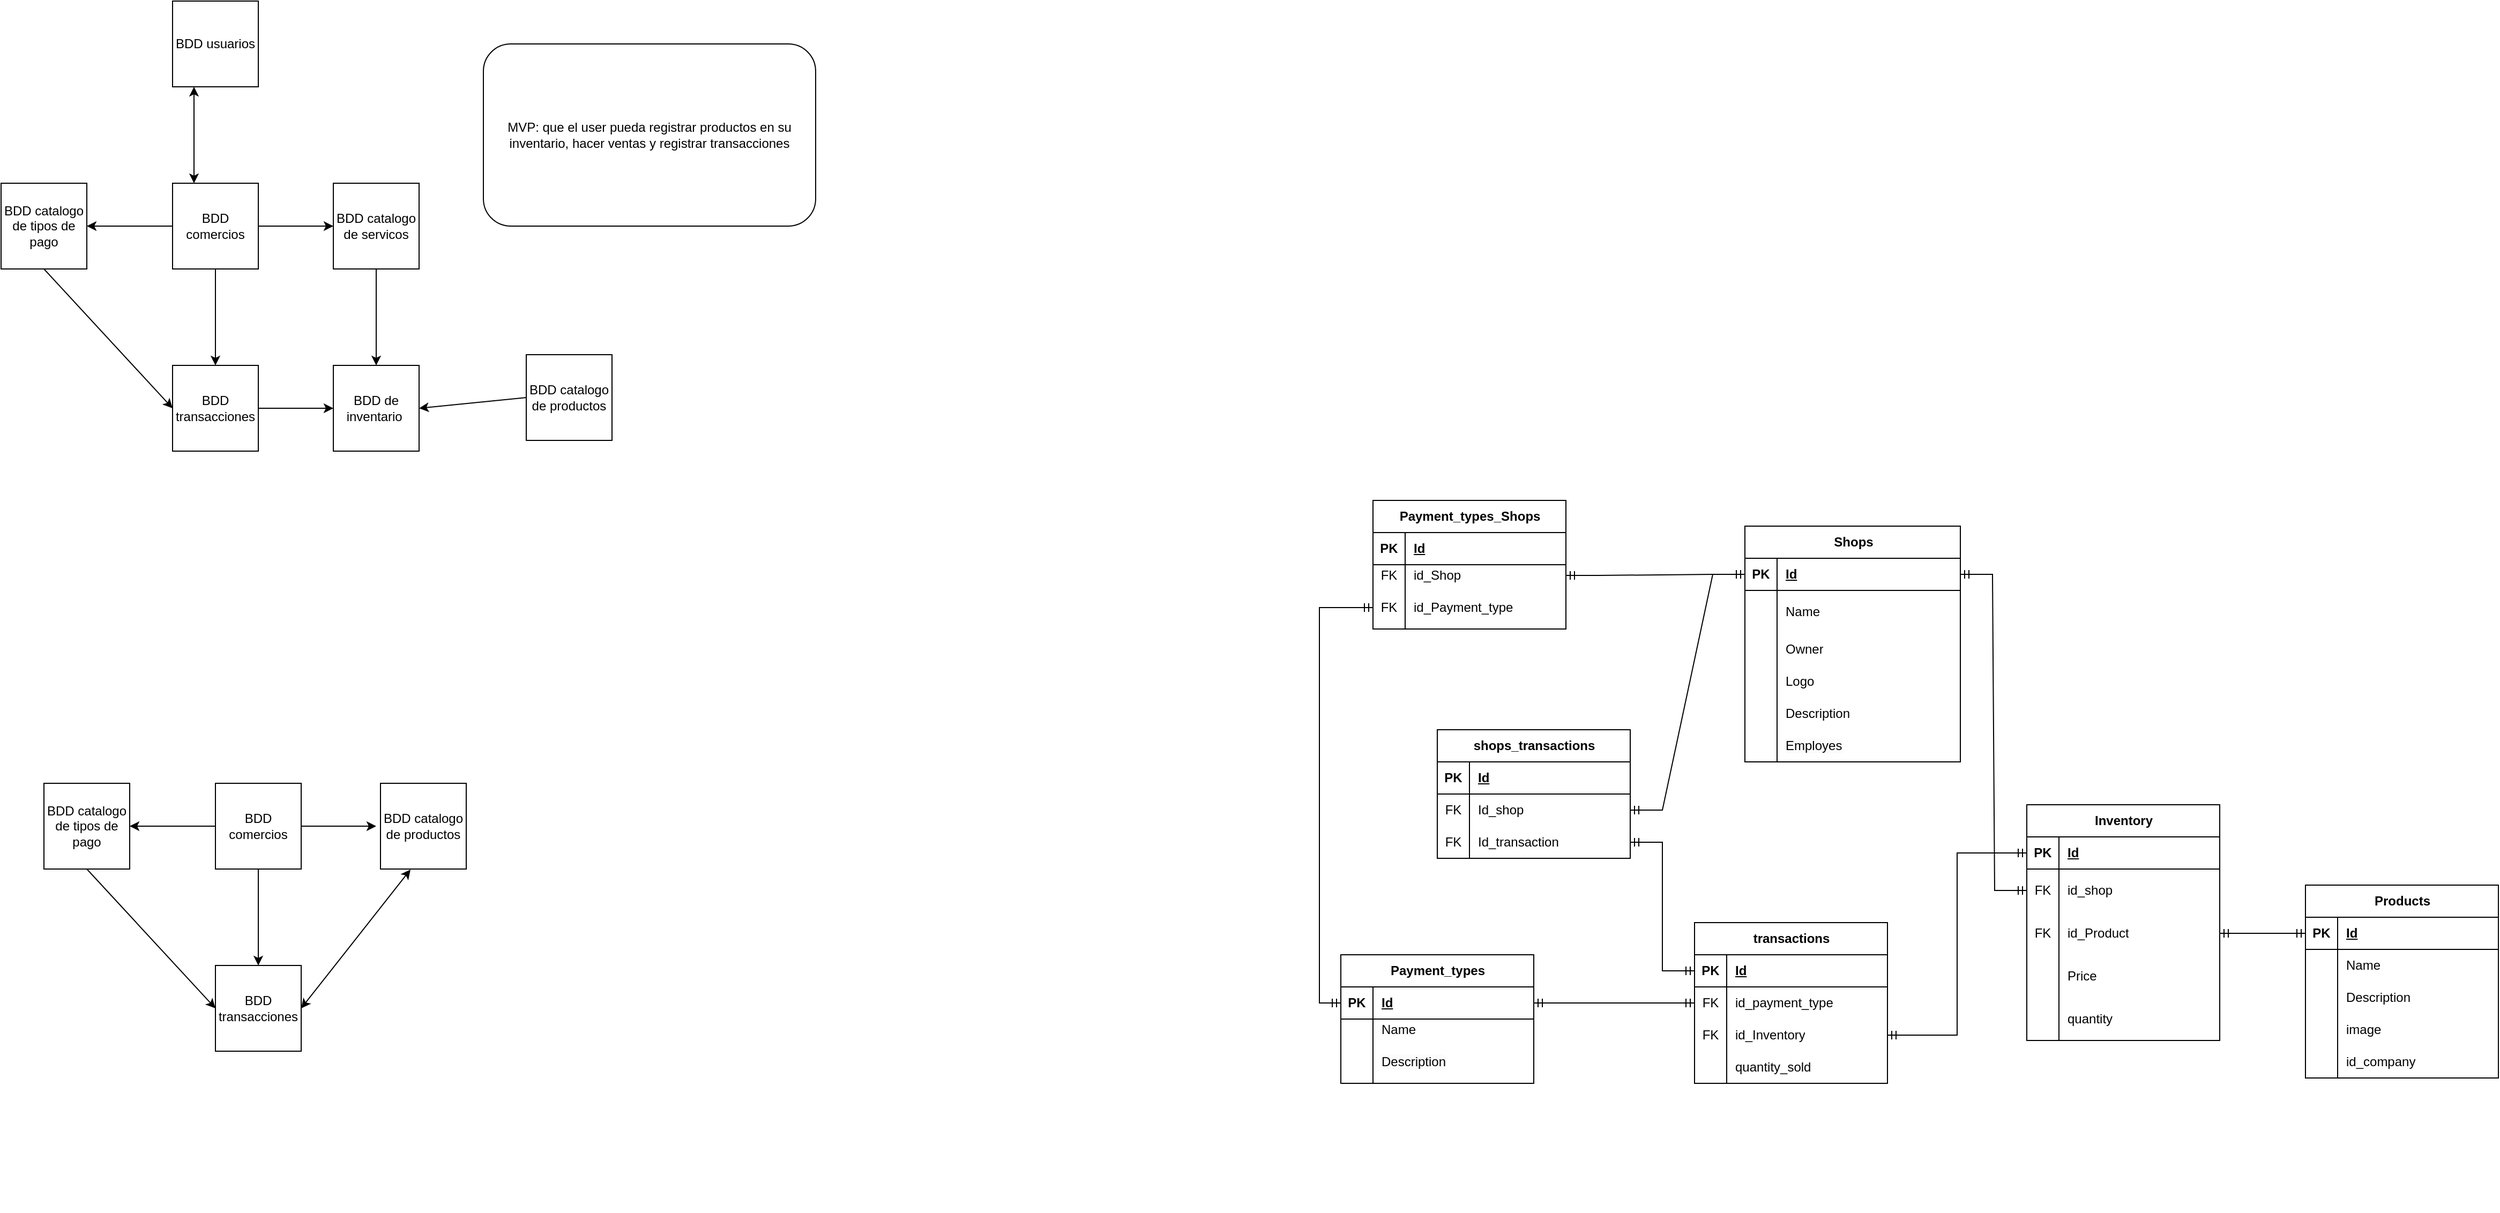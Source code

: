 <mxfile version="21.2.7" type="github">
  <diagram name="Página-1" id="_fNHtFV3CK96P10iVMdK">
    <mxGraphModel dx="2034" dy="1945" grid="1" gridSize="10" guides="1" tooltips="1" connect="1" arrows="1" fold="1" page="1" pageScale="1" pageWidth="827" pageHeight="1169" math="0" shadow="0">
      <root>
        <mxCell id="0" />
        <mxCell id="1" parent="0" />
        <mxCell id="taQI1fnk0kbfQph8SLSN-5" value="BDD usuarios" style="whiteSpace=wrap;html=1;aspect=fixed;" parent="1" vertex="1">
          <mxGeometry x="-490" y="-90" width="80" height="80" as="geometry" />
        </mxCell>
        <mxCell id="taQI1fnk0kbfQph8SLSN-6" value="BDD comercios" style="whiteSpace=wrap;html=1;aspect=fixed;" parent="1" vertex="1">
          <mxGeometry x="-490" y="80" width="80" height="80" as="geometry" />
        </mxCell>
        <mxCell id="C0ftnlB4VA3GDaE6zfBf-3" value="" style="endArrow=classic;html=1;rounded=0;entryX=1;entryY=0.5;entryDx=0;entryDy=0;exitX=0;exitY=0.5;exitDx=0;exitDy=0;" parent="1" source="taQI1fnk0kbfQph8SLSN-6" target="C0ftnlB4VA3GDaE6zfBf-13" edge="1">
          <mxGeometry width="50" height="50" relative="1" as="geometry">
            <mxPoint x="-530" y="80" as="sourcePoint" />
            <mxPoint x="-280" y="100" as="targetPoint" />
          </mxGeometry>
        </mxCell>
        <mxCell id="C0ftnlB4VA3GDaE6zfBf-5" value="" style="endArrow=classic;html=1;rounded=0;exitX=0;exitY=0.5;exitDx=0;exitDy=0;entryX=1;entryY=0.5;entryDx=0;entryDy=0;" parent="1" source="C0ftnlB4VA3GDaE6zfBf-7" edge="1">
          <mxGeometry width="50" height="50" relative="1" as="geometry">
            <mxPoint x="-330" y="320" as="sourcePoint" />
            <mxPoint x="-260.0" y="290" as="targetPoint" />
          </mxGeometry>
        </mxCell>
        <mxCell id="WkCDZKJzOO0LiTBJhFqM-251" value="" style="edgeStyle=orthogonalEdgeStyle;rounded=0;orthogonalLoop=1;jettySize=auto;html=1;" parent="1" source="C0ftnlB4VA3GDaE6zfBf-6" target="C0ftnlB4VA3GDaE6zfBf-14" edge="1">
          <mxGeometry relative="1" as="geometry" />
        </mxCell>
        <mxCell id="C0ftnlB4VA3GDaE6zfBf-6" value="BDD transacciones" style="whiteSpace=wrap;html=1;aspect=fixed;" parent="1" vertex="1">
          <mxGeometry x="-490" y="250" width="80" height="80" as="geometry" />
        </mxCell>
        <mxCell id="C0ftnlB4VA3GDaE6zfBf-7" value="BDD catalogo de productos" style="whiteSpace=wrap;html=1;aspect=fixed;" parent="1" vertex="1">
          <mxGeometry x="-160" y="240" width="80" height="80" as="geometry" />
        </mxCell>
        <mxCell id="C0ftnlB4VA3GDaE6zfBf-8" value="" style="endArrow=classic;html=1;rounded=0;exitX=1;exitY=0.5;exitDx=0;exitDy=0;entryX=0;entryY=0.5;entryDx=0;entryDy=0;" parent="1" source="taQI1fnk0kbfQph8SLSN-6" edge="1">
          <mxGeometry width="50" height="50" relative="1" as="geometry">
            <mxPoint x="-330" y="150" as="sourcePoint" />
            <mxPoint x="-340.0" y="120" as="targetPoint" />
          </mxGeometry>
        </mxCell>
        <mxCell id="C0ftnlB4VA3GDaE6zfBf-9" value="" style="endArrow=classic;html=1;rounded=0;exitX=0.5;exitY=1;exitDx=0;exitDy=0;entryX=0.5;entryY=0;entryDx=0;entryDy=0;" parent="1" source="taQI1fnk0kbfQph8SLSN-6" target="C0ftnlB4VA3GDaE6zfBf-6" edge="1">
          <mxGeometry width="50" height="50" relative="1" as="geometry">
            <mxPoint x="-286" y="174" as="sourcePoint" />
            <mxPoint x="-380" y="230" as="targetPoint" />
          </mxGeometry>
        </mxCell>
        <mxCell id="C0ftnlB4VA3GDaE6zfBf-10" value="BDD catalogo de servicos" style="whiteSpace=wrap;html=1;aspect=fixed;" parent="1" vertex="1">
          <mxGeometry x="-340" y="80" width="80" height="80" as="geometry" />
        </mxCell>
        <mxCell id="C0ftnlB4VA3GDaE6zfBf-11" value="" style="endArrow=classic;startArrow=classic;html=1;rounded=0;exitX=0.25;exitY=0;exitDx=0;exitDy=0;entryX=0.25;entryY=1;entryDx=0;entryDy=0;" parent="1" source="taQI1fnk0kbfQph8SLSN-6" target="taQI1fnk0kbfQph8SLSN-5" edge="1">
          <mxGeometry width="50" height="50" relative="1" as="geometry">
            <mxPoint x="-330" y="150" as="sourcePoint" />
            <mxPoint x="-280" y="100" as="targetPoint" />
          </mxGeometry>
        </mxCell>
        <mxCell id="C0ftnlB4VA3GDaE6zfBf-13" value="BDD catalogo de tipos de pago" style="whiteSpace=wrap;html=1;aspect=fixed;" parent="1" vertex="1">
          <mxGeometry x="-650" y="80" width="80" height="80" as="geometry" />
        </mxCell>
        <mxCell id="C0ftnlB4VA3GDaE6zfBf-14" value="BDD de inventario&amp;nbsp;" style="whiteSpace=wrap;html=1;aspect=fixed;" parent="1" vertex="1">
          <mxGeometry x="-340" y="250" width="80" height="80" as="geometry" />
        </mxCell>
        <mxCell id="C0ftnlB4VA3GDaE6zfBf-15" value="" style="endArrow=classic;html=1;rounded=0;exitX=0.5;exitY=1;exitDx=0;exitDy=0;entryX=0.5;entryY=0;entryDx=0;entryDy=0;" parent="1" source="C0ftnlB4VA3GDaE6zfBf-10" edge="1">
          <mxGeometry width="50" height="50" relative="1" as="geometry">
            <mxPoint x="-100" y="220" as="sourcePoint" />
            <mxPoint x="-300.0" y="250" as="targetPoint" />
          </mxGeometry>
        </mxCell>
        <mxCell id="C0ftnlB4VA3GDaE6zfBf-16" value="" style="endArrow=classic;html=1;rounded=0;entryX=0;entryY=0.5;entryDx=0;entryDy=0;exitX=0.5;exitY=1;exitDx=0;exitDy=0;" parent="1" source="C0ftnlB4VA3GDaE6zfBf-13" target="C0ftnlB4VA3GDaE6zfBf-6" edge="1">
          <mxGeometry width="50" height="50" relative="1" as="geometry">
            <mxPoint x="-480" y="240" as="sourcePoint" />
            <mxPoint x="-560" y="240" as="targetPoint" />
          </mxGeometry>
        </mxCell>
        <mxCell id="C0ftnlB4VA3GDaE6zfBf-20" value="MVP: que el user pueda registrar productos en su inventario, hacer ventas y registrar transacciones" style="rounded=1;whiteSpace=wrap;html=1;" parent="1" vertex="1">
          <mxGeometry x="-200" y="-50" width="310" height="170" as="geometry" />
        </mxCell>
        <mxCell id="C0ftnlB4VA3GDaE6zfBf-22" value="BDD comercios" style="whiteSpace=wrap;html=1;aspect=fixed;" parent="1" vertex="1">
          <mxGeometry x="-450" y="640" width="80" height="80" as="geometry" />
        </mxCell>
        <mxCell id="C0ftnlB4VA3GDaE6zfBf-23" value="" style="endArrow=classic;html=1;rounded=0;entryX=1;entryY=0.5;entryDx=0;entryDy=0;exitX=0;exitY=0.5;exitDx=0;exitDy=0;" parent="1" source="C0ftnlB4VA3GDaE6zfBf-22" target="C0ftnlB4VA3GDaE6zfBf-31" edge="1">
          <mxGeometry width="50" height="50" relative="1" as="geometry">
            <mxPoint x="-490" y="640" as="sourcePoint" />
            <mxPoint x="-240" y="660" as="targetPoint" />
          </mxGeometry>
        </mxCell>
        <mxCell id="C0ftnlB4VA3GDaE6zfBf-25" value="BDD transacciones" style="whiteSpace=wrap;html=1;aspect=fixed;" parent="1" vertex="1">
          <mxGeometry x="-450" y="810" width="80" height="80" as="geometry" />
        </mxCell>
        <mxCell id="C0ftnlB4VA3GDaE6zfBf-26" value="BDD catalogo de productos" style="whiteSpace=wrap;html=1;aspect=fixed;" parent="1" vertex="1">
          <mxGeometry x="-296" y="640" width="80" height="80" as="geometry" />
        </mxCell>
        <mxCell id="C0ftnlB4VA3GDaE6zfBf-27" value="" style="endArrow=classic;html=1;rounded=0;exitX=1;exitY=0.5;exitDx=0;exitDy=0;entryX=0;entryY=0.5;entryDx=0;entryDy=0;" parent="1" source="C0ftnlB4VA3GDaE6zfBf-22" edge="1">
          <mxGeometry width="50" height="50" relative="1" as="geometry">
            <mxPoint x="-290" y="710" as="sourcePoint" />
            <mxPoint x="-300" y="680" as="targetPoint" />
          </mxGeometry>
        </mxCell>
        <mxCell id="C0ftnlB4VA3GDaE6zfBf-28" value="" style="endArrow=classic;html=1;rounded=0;exitX=0.5;exitY=1;exitDx=0;exitDy=0;entryX=0.5;entryY=0;entryDx=0;entryDy=0;" parent="1" source="C0ftnlB4VA3GDaE6zfBf-22" target="C0ftnlB4VA3GDaE6zfBf-25" edge="1">
          <mxGeometry width="50" height="50" relative="1" as="geometry">
            <mxPoint x="-246" y="734" as="sourcePoint" />
            <mxPoint x="-340" y="790" as="targetPoint" />
          </mxGeometry>
        </mxCell>
        <mxCell id="C0ftnlB4VA3GDaE6zfBf-31" value="BDD catalogo de tipos de pago" style="whiteSpace=wrap;html=1;aspect=fixed;" parent="1" vertex="1">
          <mxGeometry x="-610" y="640" width="80" height="80" as="geometry" />
        </mxCell>
        <mxCell id="C0ftnlB4VA3GDaE6zfBf-34" value="" style="endArrow=classic;html=1;rounded=0;entryX=0;entryY=0.5;entryDx=0;entryDy=0;exitX=0.5;exitY=1;exitDx=0;exitDy=0;" parent="1" source="C0ftnlB4VA3GDaE6zfBf-31" target="C0ftnlB4VA3GDaE6zfBf-25" edge="1">
          <mxGeometry width="50" height="50" relative="1" as="geometry">
            <mxPoint x="-440" y="800" as="sourcePoint" />
            <mxPoint x="-520" y="800" as="targetPoint" />
          </mxGeometry>
        </mxCell>
        <mxCell id="C0ftnlB4VA3GDaE6zfBf-35" value="" style="endArrow=classic;startArrow=classic;html=1;rounded=0;exitX=1;exitY=0.5;exitDx=0;exitDy=0;entryX=0.4;entryY=1.006;entryDx=0;entryDy=0;entryPerimeter=0;" parent="1" source="C0ftnlB4VA3GDaE6zfBf-25" edge="1">
          <mxGeometry width="50" height="50" relative="1" as="geometry">
            <mxPoint x="-290" y="700" as="sourcePoint" />
            <mxPoint x="-268" y="720.48" as="targetPoint" />
            <Array as="points" />
          </mxGeometry>
        </mxCell>
        <mxCell id="WkCDZKJzOO0LiTBJhFqM-6" value="&lt;meta charset=&quot;utf-8&quot;&gt;&lt;pre style=&quot;margin: 0px; padding: 0px; border: 0px; font-style: normal; font-variant-ligatures: normal; font-variant-caps: normal; font-variant-numeric: inherit; font-variant-east-asian: inherit; font-variant-alternates: inherit; font-weight: 400; font-stretch: inherit; font-size: 1px; line-height: inherit; font-family: inherit; font-optical-sizing: inherit; font-kerning: inherit; font-feature-settings: inherit; font-variation-settings: inherit; vertical-align: initial; overflow-wrap: break-word; outline: none; user-select: text; opacity: 0; position: fixed; top: 0px; left: 200px; width: 50px; height: 50px; overflow: scroll; pointer-events: none; -webkit-font-smoothing: none; color: rgb(0, 0, 0); letter-spacing: normal; orphans: 2; text-align: start; text-indent: 0px; text-transform: none; widows: 2; word-spacing: 0px; -webkit-text-stroke-width: 0px; background-color: rgb(238, 238, 238); text-decoration-thickness: initial; text-decoration-style: initial; text-decoration-color: initial;&quot; lang=&quot;klingon&quot; tabindex=&quot;-1&quot; spellcheck=&quot;false&quot; data-gramm=&quot;false&quot; class=&quot;clipboard-data-container selectable hidden-input&quot;&gt;{&#xa;  &quot;type&quot;: &quot;selection&quot;,&#xa;  &quot;guid&quot;: &quot;85211b78&quot;,&#xa;  &quot;source&quot;: &quot;a4aa60ece&quot;,&#xa;  &quot;data&quot;: {&#xa;    &quot;nodes&quot;: [&#xa;      {&#xa;        &quot;id&quot;: &quot;d9859b45&quot;,&#xa;        &quot;x&quot;: 62,&#xa;        &quot;y&quot;: 156,&#xa;        &quot;width&quot;: 217,&#xa;        &quot;height&quot;: 95,&#xa;        &quot;rotation&quot;: 0,&#xa;        &quot;transform&quot;: &quot;matrix(1 0 0 1 62 156)&quot;,&#xa;        &quot;inspectables&quot;: {&#xa;          &quot;width_policy&quot;: &quot;fixed&quot;,&#xa;          &quot;height_policy&quot;: &quot;auto&quot;,&#xa;          &quot;color&quot;: &quot;rgb(0,0,0)&quot;,&#xa;          &quot;font_size&quot;: 12,&#xa;          &quot;text_align&quot;: &quot;left&quot;,&#xa;          &quot;line_height&quot;: 1.3,&#xa;          &quot;background_color&quot;: &quot;rgb(255, 255, 255)&quot;,&#xa;          &quot;stroke_color&quot;: &quot;rgb(189, 189, 189)&quot;,&#xa;          &quot;stroke_width&quot;: 1,&#xa;          &quot;stroke_style&quot;: &quot;solid&quot;,&#xa;          &quot;opacity&quot;: 100,&#xa;          &quot;bold&quot;: false,&#xa;          &quot;italic&quot;: false,&#xa;          &quot;underline&quot;: false,&#xa;          &quot;strikethrough&quot;: false,&#xa;          &quot;small_caps&quot;: false,&#xa;          &quot;uppercase&quot;: false,&#xa;          &quot;letter_spacing&quot;: 0,&#xa;          &quot;font&quot;: &quot;Roboto&quot;,&#xa;          &quot;font_weight&quot;: 400,&#xa;          &quot;aspect_lock&quot;: false,&#xa;          &quot;fe_dropshadow_enabled&quot;: false,&#xa;          &quot;fe_dropshadow_opacity&quot;: 75,&#xa;          &quot;fe_dropshadow_angle&quot;: 90,&#xa;          &quot;fe_dropshadow_distance&quot;: 5,&#xa;          &quot;fe_dropshadow_size&quot;: 5,&#xa;          &quot;fe_dropshadow_color&quot;: &quot;rgb(0, 0, 0)&quot;,&#xa;          &quot;vertical_align&quot;: &quot;top&quot;,&#xa;          &quot;padding_left&quot;: 0,&#xa;          &quot;padding_right&quot;: 0,&#xa;          &quot;padding_top&quot;: 0,&#xa;          &quot;padding_bottom&quot;: 0,&#xa;          &quot;fe_blur_enabled&quot;: false,&#xa;          &quot;fe_blur_size&quot;: 5&#xa;        },&#xa;        &quot;text&quot;: &quot;&amp;lt;table&amp;gt;&amp;lt;tbody&amp;gt;&amp;lt;tr&amp;gt;&amp;lt;th colspan=\&quot;2\&quot; data-rte-fence=\&quot;\&quot;&amp;gt;Payment_types&amp;lt;br&amp;gt;&amp;lt;/th&amp;gt;&amp;lt;/tr&amp;gt;&amp;lt;tr&amp;gt;&amp;lt;td data-rte-fence=\&quot;\&quot;&amp;gt;&amp;lt;b&amp;gt;PK&amp;lt;br&amp;gt;&amp;lt;br&amp;gt;&amp;lt;b&amp;gt;&amp;lt;b&amp;gt;&amp;lt;b&amp;gt;&amp;lt;br&amp;gt;&amp;lt;/b&amp;gt;&amp;lt;/b&amp;gt;&amp;lt;/b&amp;gt;&amp;lt;/b&amp;gt;&amp;lt;/td&amp;gt;&amp;lt;td data-rte-fence=\&quot;\&quot;&amp;gt;&amp;lt;b&amp;gt;Id&amp;lt;/b&amp;gt;&amp;lt;br&amp;gt;Name&amp;lt;br&amp;gt;Description&amp;lt;br&amp;gt;&amp;lt;/td&amp;gt;&amp;lt;/tr&amp;gt;&amp;lt;/tbody&amp;gt;&amp;lt;/table&amp;gt;&quot;,&#xa;        &quot;name&quot;: &quot;erd-entity-key&quot;,&#xa;        &quot;link&quot;: null,&#xa;        &quot;deps&quot;: {}&#xa;      }&#xa;    ],&#xa;    &quot;hierarchy&quot;: {&#xa;      &quot;d9859b45&quot;: {&#xa;        &quot;id&quot;: &quot;d9859b45&quot;,&#xa;        &quot;type&quot;: &quot;item&quot;,&#xa;        &quot;locked&quot;: false,&#xa;        &quot;link&quot;: null,&#xa;        &quot;aspect_lock&quot;: false,&#xa;        &quot;visible&quot;: true,&#xa;        &quot;instance_name&quot;: &quot;Entity with key 2&quot;&#xa;      }&#xa;    },&#xa;    &quot;idMapping&quot;: {&#xa;      &quot;d09e2678&quot;: &quot;d9859b45&quot;&#xa;    },&#xa;    &quot;size&quot;: {&#xa;      &quot;width&quot;: 217,&#xa;      &quot;height&quot;: 95&#xa;    },&#xa;    &quot;symbolInstances&quot;: {}&#xa;  }&#xa;}&lt;/pre&gt;" style="text;whiteSpace=wrap;html=1;" parent="1" vertex="1">
          <mxGeometry x="650" y="1020" width="30" height="20" as="geometry" />
        </mxCell>
        <mxCell id="WkCDZKJzOO0LiTBJhFqM-7" value="Shops" style="shape=table;startSize=30;container=1;collapsible=1;childLayout=tableLayout;fixedRows=1;rowLines=0;fontStyle=1;align=center;resizeLast=1;html=1;" parent="1" vertex="1">
          <mxGeometry x="977" y="400" width="201.0" height="220" as="geometry" />
        </mxCell>
        <mxCell id="WkCDZKJzOO0LiTBJhFqM-8" value="" style="shape=tableRow;horizontal=0;startSize=0;swimlaneHead=0;swimlaneBody=0;fillColor=none;collapsible=0;dropTarget=0;points=[[0,0.5],[1,0.5]];portConstraint=eastwest;top=0;left=0;right=0;bottom=1;" parent="WkCDZKJzOO0LiTBJhFqM-7" vertex="1">
          <mxGeometry y="30" width="201.0" height="30" as="geometry" />
        </mxCell>
        <mxCell id="WkCDZKJzOO0LiTBJhFqM-9" value="PK" style="shape=partialRectangle;connectable=0;fillColor=none;top=0;left=0;bottom=0;right=0;fontStyle=1;overflow=hidden;whiteSpace=wrap;html=1;" parent="WkCDZKJzOO0LiTBJhFqM-8" vertex="1">
          <mxGeometry width="30" height="30" as="geometry">
            <mxRectangle width="30" height="30" as="alternateBounds" />
          </mxGeometry>
        </mxCell>
        <mxCell id="WkCDZKJzOO0LiTBJhFqM-10" value="Id" style="shape=partialRectangle;connectable=0;fillColor=none;top=0;left=0;bottom=0;right=0;align=left;spacingLeft=6;fontStyle=5;overflow=hidden;whiteSpace=wrap;html=1;" parent="WkCDZKJzOO0LiTBJhFqM-8" vertex="1">
          <mxGeometry x="30" width="171.0" height="30" as="geometry">
            <mxRectangle width="171.0" height="30" as="alternateBounds" />
          </mxGeometry>
        </mxCell>
        <mxCell id="WkCDZKJzOO0LiTBJhFqM-11" value="" style="shape=tableRow;horizontal=0;startSize=0;swimlaneHead=0;swimlaneBody=0;fillColor=none;collapsible=0;dropTarget=0;points=[[0,0.5],[1,0.5]];portConstraint=eastwest;top=0;left=0;right=0;bottom=0;" parent="WkCDZKJzOO0LiTBJhFqM-7" vertex="1">
          <mxGeometry y="60" width="201.0" height="40" as="geometry" />
        </mxCell>
        <mxCell id="WkCDZKJzOO0LiTBJhFqM-12" value="" style="shape=partialRectangle;connectable=0;fillColor=none;top=0;left=0;bottom=0;right=0;editable=1;overflow=hidden;whiteSpace=wrap;html=1;" parent="WkCDZKJzOO0LiTBJhFqM-11" vertex="1">
          <mxGeometry width="30" height="40" as="geometry">
            <mxRectangle width="30" height="40" as="alternateBounds" />
          </mxGeometry>
        </mxCell>
        <mxCell id="WkCDZKJzOO0LiTBJhFqM-13" value="Name" style="shape=partialRectangle;connectable=0;fillColor=none;top=0;left=0;bottom=0;right=0;align=left;spacingLeft=6;overflow=hidden;whiteSpace=wrap;html=1;" parent="WkCDZKJzOO0LiTBJhFqM-11" vertex="1">
          <mxGeometry x="30" width="171.0" height="40" as="geometry">
            <mxRectangle width="171.0" height="40" as="alternateBounds" />
          </mxGeometry>
        </mxCell>
        <mxCell id="WkCDZKJzOO0LiTBJhFqM-14" value="" style="shape=tableRow;horizontal=0;startSize=0;swimlaneHead=0;swimlaneBody=0;fillColor=none;collapsible=0;dropTarget=0;points=[[0,0.5],[1,0.5]];portConstraint=eastwest;top=0;left=0;right=0;bottom=0;" parent="WkCDZKJzOO0LiTBJhFqM-7" vertex="1">
          <mxGeometry y="100" width="201.0" height="30" as="geometry" />
        </mxCell>
        <mxCell id="WkCDZKJzOO0LiTBJhFqM-15" value="" style="shape=partialRectangle;connectable=0;fillColor=none;top=0;left=0;bottom=0;right=0;editable=1;overflow=hidden;whiteSpace=wrap;html=1;" parent="WkCDZKJzOO0LiTBJhFqM-14" vertex="1">
          <mxGeometry width="30" height="30" as="geometry">
            <mxRectangle width="30" height="30" as="alternateBounds" />
          </mxGeometry>
        </mxCell>
        <mxCell id="WkCDZKJzOO0LiTBJhFqM-16" value="Owner" style="shape=partialRectangle;connectable=0;fillColor=none;top=0;left=0;bottom=0;right=0;align=left;spacingLeft=6;overflow=hidden;whiteSpace=wrap;html=1;" parent="WkCDZKJzOO0LiTBJhFqM-14" vertex="1">
          <mxGeometry x="30" width="171.0" height="30" as="geometry">
            <mxRectangle width="171.0" height="30" as="alternateBounds" />
          </mxGeometry>
        </mxCell>
        <mxCell id="WkCDZKJzOO0LiTBJhFqM-227" style="shape=tableRow;horizontal=0;startSize=0;swimlaneHead=0;swimlaneBody=0;fillColor=none;collapsible=0;dropTarget=0;points=[[0,0.5],[1,0.5]];portConstraint=eastwest;top=0;left=0;right=0;bottom=0;" parent="WkCDZKJzOO0LiTBJhFqM-7" vertex="1">
          <mxGeometry y="130" width="201.0" height="30" as="geometry" />
        </mxCell>
        <mxCell id="WkCDZKJzOO0LiTBJhFqM-228" style="shape=partialRectangle;connectable=0;fillColor=none;top=0;left=0;bottom=0;right=0;editable=1;overflow=hidden;whiteSpace=wrap;html=1;" parent="WkCDZKJzOO0LiTBJhFqM-227" vertex="1">
          <mxGeometry width="30" height="30" as="geometry">
            <mxRectangle width="30" height="30" as="alternateBounds" />
          </mxGeometry>
        </mxCell>
        <mxCell id="WkCDZKJzOO0LiTBJhFqM-229" value="Logo" style="shape=partialRectangle;connectable=0;fillColor=none;top=0;left=0;bottom=0;right=0;align=left;spacingLeft=6;overflow=hidden;whiteSpace=wrap;html=1;" parent="WkCDZKJzOO0LiTBJhFqM-227" vertex="1">
          <mxGeometry x="30" width="171.0" height="30" as="geometry">
            <mxRectangle width="171.0" height="30" as="alternateBounds" />
          </mxGeometry>
        </mxCell>
        <mxCell id="WkCDZKJzOO0LiTBJhFqM-230" style="shape=tableRow;horizontal=0;startSize=0;swimlaneHead=0;swimlaneBody=0;fillColor=none;collapsible=0;dropTarget=0;points=[[0,0.5],[1,0.5]];portConstraint=eastwest;top=0;left=0;right=0;bottom=0;" parent="WkCDZKJzOO0LiTBJhFqM-7" vertex="1">
          <mxGeometry y="160" width="201.0" height="30" as="geometry" />
        </mxCell>
        <mxCell id="WkCDZKJzOO0LiTBJhFqM-231" style="shape=partialRectangle;connectable=0;fillColor=none;top=0;left=0;bottom=0;right=0;editable=1;overflow=hidden;whiteSpace=wrap;html=1;" parent="WkCDZKJzOO0LiTBJhFqM-230" vertex="1">
          <mxGeometry width="30" height="30" as="geometry">
            <mxRectangle width="30" height="30" as="alternateBounds" />
          </mxGeometry>
        </mxCell>
        <mxCell id="WkCDZKJzOO0LiTBJhFqM-232" value="Description" style="shape=partialRectangle;connectable=0;fillColor=none;top=0;left=0;bottom=0;right=0;align=left;spacingLeft=6;overflow=hidden;whiteSpace=wrap;html=1;" parent="WkCDZKJzOO0LiTBJhFqM-230" vertex="1">
          <mxGeometry x="30" width="171.0" height="30" as="geometry">
            <mxRectangle width="171.0" height="30" as="alternateBounds" />
          </mxGeometry>
        </mxCell>
        <mxCell id="WkCDZKJzOO0LiTBJhFqM-233" style="shape=tableRow;horizontal=0;startSize=0;swimlaneHead=0;swimlaneBody=0;fillColor=none;collapsible=0;dropTarget=0;points=[[0,0.5],[1,0.5]];portConstraint=eastwest;top=0;left=0;right=0;bottom=0;" parent="WkCDZKJzOO0LiTBJhFqM-7" vertex="1">
          <mxGeometry y="190" width="201.0" height="30" as="geometry" />
        </mxCell>
        <mxCell id="WkCDZKJzOO0LiTBJhFqM-234" style="shape=partialRectangle;connectable=0;fillColor=none;top=0;left=0;bottom=0;right=0;editable=1;overflow=hidden;whiteSpace=wrap;html=1;" parent="WkCDZKJzOO0LiTBJhFqM-233" vertex="1">
          <mxGeometry width="30" height="30" as="geometry">
            <mxRectangle width="30" height="30" as="alternateBounds" />
          </mxGeometry>
        </mxCell>
        <mxCell id="WkCDZKJzOO0LiTBJhFqM-235" value="&lt;meta charset=&quot;utf-8&quot;&gt;&lt;span style=&quot;color: rgb(0, 0, 0); font-family: Helvetica; font-size: 12px; font-style: normal; font-variant-ligatures: normal; font-variant-caps: normal; font-weight: 400; letter-spacing: normal; orphans: 2; text-align: left; text-indent: 0px; text-transform: none; widows: 2; word-spacing: 0px; -webkit-text-stroke-width: 0px; background-color: rgb(251, 251, 251); text-decoration-thickness: initial; text-decoration-style: initial; text-decoration-color: initial; float: none; display: inline !important;&quot;&gt;Employes&lt;/span&gt;" style="shape=partialRectangle;connectable=0;fillColor=none;top=0;left=0;bottom=0;right=0;align=left;spacingLeft=6;overflow=hidden;whiteSpace=wrap;html=1;" parent="WkCDZKJzOO0LiTBJhFqM-233" vertex="1">
          <mxGeometry x="30" width="171.0" height="30" as="geometry">
            <mxRectangle width="171.0" height="30" as="alternateBounds" />
          </mxGeometry>
        </mxCell>
        <mxCell id="WkCDZKJzOO0LiTBJhFqM-32" value="Products" style="shape=table;startSize=30;container=1;collapsible=1;childLayout=tableLayout;fixedRows=1;rowLines=0;fontStyle=1;align=center;resizeLast=1;html=1;" parent="1" vertex="1">
          <mxGeometry x="1500" y="735" width="180" height="180" as="geometry" />
        </mxCell>
        <mxCell id="WkCDZKJzOO0LiTBJhFqM-33" value="" style="shape=tableRow;horizontal=0;startSize=0;swimlaneHead=0;swimlaneBody=0;fillColor=none;collapsible=0;dropTarget=0;points=[[0,0.5],[1,0.5]];portConstraint=eastwest;top=0;left=0;right=0;bottom=1;" parent="WkCDZKJzOO0LiTBJhFqM-32" vertex="1">
          <mxGeometry y="30" width="180" height="30" as="geometry" />
        </mxCell>
        <mxCell id="WkCDZKJzOO0LiTBJhFqM-34" value="PK" style="shape=partialRectangle;connectable=0;fillColor=none;top=0;left=0;bottom=0;right=0;fontStyle=1;overflow=hidden;whiteSpace=wrap;html=1;" parent="WkCDZKJzOO0LiTBJhFqM-33" vertex="1">
          <mxGeometry width="30" height="30" as="geometry">
            <mxRectangle width="30" height="30" as="alternateBounds" />
          </mxGeometry>
        </mxCell>
        <mxCell id="WkCDZKJzOO0LiTBJhFqM-35" value="Id" style="shape=partialRectangle;connectable=0;fillColor=none;top=0;left=0;bottom=0;right=0;align=left;spacingLeft=6;fontStyle=5;overflow=hidden;whiteSpace=wrap;html=1;" parent="WkCDZKJzOO0LiTBJhFqM-33" vertex="1">
          <mxGeometry x="30" width="150" height="30" as="geometry">
            <mxRectangle width="150" height="30" as="alternateBounds" />
          </mxGeometry>
        </mxCell>
        <mxCell id="WkCDZKJzOO0LiTBJhFqM-36" value="" style="shape=tableRow;horizontal=0;startSize=0;swimlaneHead=0;swimlaneBody=0;fillColor=none;collapsible=0;dropTarget=0;points=[[0,0.5],[1,0.5]];portConstraint=eastwest;top=0;left=0;right=0;bottom=0;" parent="WkCDZKJzOO0LiTBJhFqM-32" vertex="1">
          <mxGeometry y="60" width="180" height="30" as="geometry" />
        </mxCell>
        <mxCell id="WkCDZKJzOO0LiTBJhFqM-37" value="" style="shape=partialRectangle;connectable=0;fillColor=none;top=0;left=0;bottom=0;right=0;editable=1;overflow=hidden;whiteSpace=wrap;html=1;" parent="WkCDZKJzOO0LiTBJhFqM-36" vertex="1">
          <mxGeometry width="30" height="30" as="geometry">
            <mxRectangle width="30" height="30" as="alternateBounds" />
          </mxGeometry>
        </mxCell>
        <mxCell id="WkCDZKJzOO0LiTBJhFqM-38" value="Name" style="shape=partialRectangle;connectable=0;fillColor=none;top=0;left=0;bottom=0;right=0;align=left;spacingLeft=6;overflow=hidden;whiteSpace=wrap;html=1;" parent="WkCDZKJzOO0LiTBJhFqM-36" vertex="1">
          <mxGeometry x="30" width="150" height="30" as="geometry">
            <mxRectangle width="150" height="30" as="alternateBounds" />
          </mxGeometry>
        </mxCell>
        <mxCell id="WkCDZKJzOO0LiTBJhFqM-39" value="" style="shape=tableRow;horizontal=0;startSize=0;swimlaneHead=0;swimlaneBody=0;fillColor=none;collapsible=0;dropTarget=0;points=[[0,0.5],[1,0.5]];portConstraint=eastwest;top=0;left=0;right=0;bottom=0;" parent="WkCDZKJzOO0LiTBJhFqM-32" vertex="1">
          <mxGeometry y="90" width="180" height="30" as="geometry" />
        </mxCell>
        <mxCell id="WkCDZKJzOO0LiTBJhFqM-40" value="" style="shape=partialRectangle;connectable=0;fillColor=none;top=0;left=0;bottom=0;right=0;editable=1;overflow=hidden;whiteSpace=wrap;html=1;" parent="WkCDZKJzOO0LiTBJhFqM-39" vertex="1">
          <mxGeometry width="30" height="30" as="geometry">
            <mxRectangle width="30" height="30" as="alternateBounds" />
          </mxGeometry>
        </mxCell>
        <mxCell id="WkCDZKJzOO0LiTBJhFqM-41" value="Description" style="shape=partialRectangle;connectable=0;fillColor=none;top=0;left=0;bottom=0;right=0;align=left;spacingLeft=6;overflow=hidden;whiteSpace=wrap;html=1;" parent="WkCDZKJzOO0LiTBJhFqM-39" vertex="1">
          <mxGeometry x="30" width="150" height="30" as="geometry">
            <mxRectangle width="150" height="30" as="alternateBounds" />
          </mxGeometry>
        </mxCell>
        <mxCell id="WkCDZKJzOO0LiTBJhFqM-42" value="" style="shape=tableRow;horizontal=0;startSize=0;swimlaneHead=0;swimlaneBody=0;fillColor=none;collapsible=0;dropTarget=0;points=[[0,0.5],[1,0.5]];portConstraint=eastwest;top=0;left=0;right=0;bottom=0;" parent="WkCDZKJzOO0LiTBJhFqM-32" vertex="1">
          <mxGeometry y="120" width="180" height="30" as="geometry" />
        </mxCell>
        <mxCell id="WkCDZKJzOO0LiTBJhFqM-43" value="" style="shape=partialRectangle;connectable=0;fillColor=none;top=0;left=0;bottom=0;right=0;editable=1;overflow=hidden;whiteSpace=wrap;html=1;" parent="WkCDZKJzOO0LiTBJhFqM-42" vertex="1">
          <mxGeometry width="30" height="30" as="geometry">
            <mxRectangle width="30" height="30" as="alternateBounds" />
          </mxGeometry>
        </mxCell>
        <mxCell id="WkCDZKJzOO0LiTBJhFqM-44" value="image" style="shape=partialRectangle;connectable=0;fillColor=none;top=0;left=0;bottom=0;right=0;align=left;spacingLeft=6;overflow=hidden;whiteSpace=wrap;html=1;" parent="WkCDZKJzOO0LiTBJhFqM-42" vertex="1">
          <mxGeometry x="30" width="150" height="30" as="geometry">
            <mxRectangle width="150" height="30" as="alternateBounds" />
          </mxGeometry>
        </mxCell>
        <mxCell id="WkCDZKJzOO0LiTBJhFqM-45" style="shape=tableRow;horizontal=0;startSize=0;swimlaneHead=0;swimlaneBody=0;fillColor=none;collapsible=0;dropTarget=0;points=[[0,0.5],[1,0.5]];portConstraint=eastwest;top=0;left=0;right=0;bottom=0;" parent="WkCDZKJzOO0LiTBJhFqM-32" vertex="1">
          <mxGeometry y="150" width="180" height="30" as="geometry" />
        </mxCell>
        <mxCell id="WkCDZKJzOO0LiTBJhFqM-46" style="shape=partialRectangle;connectable=0;fillColor=none;top=0;left=0;bottom=0;right=0;editable=1;overflow=hidden;whiteSpace=wrap;html=1;" parent="WkCDZKJzOO0LiTBJhFqM-45" vertex="1">
          <mxGeometry width="30" height="30" as="geometry">
            <mxRectangle width="30" height="30" as="alternateBounds" />
          </mxGeometry>
        </mxCell>
        <mxCell id="WkCDZKJzOO0LiTBJhFqM-47" value="id_company" style="shape=partialRectangle;connectable=0;fillColor=none;top=0;left=0;bottom=0;right=0;align=left;spacingLeft=6;overflow=hidden;whiteSpace=wrap;html=1;" parent="WkCDZKJzOO0LiTBJhFqM-45" vertex="1">
          <mxGeometry x="30" width="150" height="30" as="geometry">
            <mxRectangle width="150" height="30" as="alternateBounds" />
          </mxGeometry>
        </mxCell>
        <mxCell id="WkCDZKJzOO0LiTBJhFqM-66" value="Payment_types" style="shape=table;startSize=30;container=1;collapsible=1;childLayout=tableLayout;fixedRows=1;rowLines=0;fontStyle=1;align=center;resizeLast=1;html=1;" parent="1" vertex="1">
          <mxGeometry x="600" y="800" width="180" height="120.0" as="geometry" />
        </mxCell>
        <mxCell id="WkCDZKJzOO0LiTBJhFqM-67" value="" style="shape=tableRow;horizontal=0;startSize=0;swimlaneHead=0;swimlaneBody=0;fillColor=none;collapsible=0;dropTarget=0;points=[[0,0.5],[1,0.5]];portConstraint=eastwest;top=0;left=0;right=0;bottom=1;" parent="WkCDZKJzOO0LiTBJhFqM-66" vertex="1">
          <mxGeometry y="30" width="180" height="30" as="geometry" />
        </mxCell>
        <mxCell id="WkCDZKJzOO0LiTBJhFqM-68" value="PK" style="shape=partialRectangle;connectable=0;fillColor=none;top=0;left=0;bottom=0;right=0;fontStyle=1;overflow=hidden;whiteSpace=wrap;html=1;" parent="WkCDZKJzOO0LiTBJhFqM-67" vertex="1">
          <mxGeometry width="30" height="30" as="geometry">
            <mxRectangle width="30" height="30" as="alternateBounds" />
          </mxGeometry>
        </mxCell>
        <mxCell id="WkCDZKJzOO0LiTBJhFqM-69" value="Id" style="shape=partialRectangle;connectable=0;fillColor=none;top=0;left=0;bottom=0;right=0;align=left;spacingLeft=6;fontStyle=5;overflow=hidden;whiteSpace=wrap;html=1;" parent="WkCDZKJzOO0LiTBJhFqM-67" vertex="1">
          <mxGeometry x="30" width="150" height="30" as="geometry">
            <mxRectangle width="150" height="30" as="alternateBounds" />
          </mxGeometry>
        </mxCell>
        <mxCell id="WkCDZKJzOO0LiTBJhFqM-70" value="" style="shape=tableRow;horizontal=0;startSize=0;swimlaneHead=0;swimlaneBody=0;fillColor=none;collapsible=0;dropTarget=0;points=[[0,0.5],[1,0.5]];portConstraint=eastwest;top=0;left=0;right=0;bottom=0;" parent="WkCDZKJzOO0LiTBJhFqM-66" vertex="1">
          <mxGeometry y="60" width="180" height="20" as="geometry" />
        </mxCell>
        <mxCell id="WkCDZKJzOO0LiTBJhFqM-71" value="" style="shape=partialRectangle;connectable=0;fillColor=none;top=0;left=0;bottom=0;right=0;editable=1;overflow=hidden;whiteSpace=wrap;html=1;" parent="WkCDZKJzOO0LiTBJhFqM-70" vertex="1">
          <mxGeometry width="30" height="20" as="geometry">
            <mxRectangle width="30" height="20" as="alternateBounds" />
          </mxGeometry>
        </mxCell>
        <mxCell id="WkCDZKJzOO0LiTBJhFqM-72" value="Name" style="shape=partialRectangle;connectable=0;fillColor=none;top=0;left=0;bottom=0;right=0;align=left;spacingLeft=6;overflow=hidden;whiteSpace=wrap;html=1;" parent="WkCDZKJzOO0LiTBJhFqM-70" vertex="1">
          <mxGeometry x="30" width="150" height="20" as="geometry">
            <mxRectangle width="150" height="20" as="alternateBounds" />
          </mxGeometry>
        </mxCell>
        <mxCell id="WkCDZKJzOO0LiTBJhFqM-79" style="shape=tableRow;horizontal=0;startSize=0;swimlaneHead=0;swimlaneBody=0;fillColor=none;collapsible=0;dropTarget=0;points=[[0,0.5],[1,0.5]];portConstraint=eastwest;top=0;left=0;right=0;bottom=0;" parent="WkCDZKJzOO0LiTBJhFqM-66" vertex="1">
          <mxGeometry y="80" width="180" height="40" as="geometry" />
        </mxCell>
        <mxCell id="WkCDZKJzOO0LiTBJhFqM-80" style="shape=partialRectangle;connectable=0;fillColor=none;top=0;left=0;bottom=0;right=0;editable=1;overflow=hidden;whiteSpace=wrap;html=1;" parent="WkCDZKJzOO0LiTBJhFqM-79" vertex="1">
          <mxGeometry width="30" height="40" as="geometry">
            <mxRectangle width="30" height="40" as="alternateBounds" />
          </mxGeometry>
        </mxCell>
        <mxCell id="WkCDZKJzOO0LiTBJhFqM-81" value="&lt;meta charset=&quot;utf-8&quot;&gt;&lt;span style=&quot;color: rgb(0, 0, 0); font-family: Helvetica; font-size: 12px; font-style: normal; font-variant-ligatures: normal; font-variant-caps: normal; font-weight: 400; letter-spacing: normal; orphans: 2; text-align: left; text-indent: 0px; text-transform: none; widows: 2; word-spacing: 0px; -webkit-text-stroke-width: 0px; background-color: rgb(251, 251, 251); text-decoration-thickness: initial; text-decoration-style: initial; text-decoration-color: initial; float: none; display: inline !important;&quot;&gt;Description&lt;/span&gt;" style="shape=partialRectangle;connectable=0;fillColor=none;top=0;left=0;bottom=0;right=0;align=left;spacingLeft=6;overflow=hidden;whiteSpace=wrap;html=1;" parent="WkCDZKJzOO0LiTBJhFqM-79" vertex="1">
          <mxGeometry x="30" width="150" height="40" as="geometry">
            <mxRectangle width="150" height="40" as="alternateBounds" />
          </mxGeometry>
        </mxCell>
        <mxCell id="WkCDZKJzOO0LiTBJhFqM-83" value="transactions" style="shape=table;startSize=30;container=1;collapsible=1;childLayout=tableLayout;fixedRows=1;rowLines=0;fontStyle=1;align=center;resizeLast=1;html=1;" parent="1" vertex="1">
          <mxGeometry x="930" y="770" width="180" height="150" as="geometry" />
        </mxCell>
        <mxCell id="WkCDZKJzOO0LiTBJhFqM-84" value="" style="shape=tableRow;horizontal=0;startSize=0;swimlaneHead=0;swimlaneBody=0;fillColor=none;collapsible=0;dropTarget=0;points=[[0,0.5],[1,0.5]];portConstraint=eastwest;top=0;left=0;right=0;bottom=1;" parent="WkCDZKJzOO0LiTBJhFqM-83" vertex="1">
          <mxGeometry y="30" width="180" height="30" as="geometry" />
        </mxCell>
        <mxCell id="WkCDZKJzOO0LiTBJhFqM-85" value="PK" style="shape=partialRectangle;connectable=0;fillColor=none;top=0;left=0;bottom=0;right=0;fontStyle=1;overflow=hidden;whiteSpace=wrap;html=1;" parent="WkCDZKJzOO0LiTBJhFqM-84" vertex="1">
          <mxGeometry width="30" height="30" as="geometry">
            <mxRectangle width="30" height="30" as="alternateBounds" />
          </mxGeometry>
        </mxCell>
        <mxCell id="WkCDZKJzOO0LiTBJhFqM-86" value="Id" style="shape=partialRectangle;connectable=0;fillColor=none;top=0;left=0;bottom=0;right=0;align=left;spacingLeft=6;fontStyle=5;overflow=hidden;whiteSpace=wrap;html=1;" parent="WkCDZKJzOO0LiTBJhFqM-84" vertex="1">
          <mxGeometry x="30" width="150" height="30" as="geometry">
            <mxRectangle width="150" height="30" as="alternateBounds" />
          </mxGeometry>
        </mxCell>
        <mxCell id="WkCDZKJzOO0LiTBJhFqM-87" value="" style="shape=tableRow;horizontal=0;startSize=0;swimlaneHead=0;swimlaneBody=0;fillColor=none;collapsible=0;dropTarget=0;points=[[0,0.5],[1,0.5]];portConstraint=eastwest;top=0;left=0;right=0;bottom=0;" parent="WkCDZKJzOO0LiTBJhFqM-83" vertex="1">
          <mxGeometry y="60" width="180" height="30" as="geometry" />
        </mxCell>
        <mxCell id="WkCDZKJzOO0LiTBJhFqM-88" value="FK" style="shape=partialRectangle;connectable=0;fillColor=none;top=0;left=0;bottom=0;right=0;editable=1;overflow=hidden;whiteSpace=wrap;html=1;" parent="WkCDZKJzOO0LiTBJhFqM-87" vertex="1">
          <mxGeometry width="30" height="30" as="geometry">
            <mxRectangle width="30" height="30" as="alternateBounds" />
          </mxGeometry>
        </mxCell>
        <mxCell id="WkCDZKJzOO0LiTBJhFqM-89" value="id_payment_type" style="shape=partialRectangle;connectable=0;fillColor=none;top=0;left=0;bottom=0;right=0;align=left;spacingLeft=6;overflow=hidden;whiteSpace=wrap;html=1;" parent="WkCDZKJzOO0LiTBJhFqM-87" vertex="1">
          <mxGeometry x="30" width="150" height="30" as="geometry">
            <mxRectangle width="150" height="30" as="alternateBounds" />
          </mxGeometry>
        </mxCell>
        <mxCell id="WkCDZKJzOO0LiTBJhFqM-90" value="" style="shape=tableRow;horizontal=0;startSize=0;swimlaneHead=0;swimlaneBody=0;fillColor=none;collapsible=0;dropTarget=0;points=[[0,0.5],[1,0.5]];portConstraint=eastwest;top=0;left=0;right=0;bottom=0;" parent="WkCDZKJzOO0LiTBJhFqM-83" vertex="1">
          <mxGeometry y="90" width="180" height="30" as="geometry" />
        </mxCell>
        <mxCell id="WkCDZKJzOO0LiTBJhFqM-91" value="FK" style="shape=partialRectangle;connectable=0;fillColor=none;top=0;left=0;bottom=0;right=0;editable=1;overflow=hidden;whiteSpace=wrap;html=1;" parent="WkCDZKJzOO0LiTBJhFqM-90" vertex="1">
          <mxGeometry width="30" height="30" as="geometry">
            <mxRectangle width="30" height="30" as="alternateBounds" />
          </mxGeometry>
        </mxCell>
        <mxCell id="WkCDZKJzOO0LiTBJhFqM-92" value="id_Inventory" style="shape=partialRectangle;connectable=0;fillColor=none;top=0;left=0;bottom=0;right=0;align=left;spacingLeft=6;overflow=hidden;whiteSpace=wrap;html=1;" parent="WkCDZKJzOO0LiTBJhFqM-90" vertex="1">
          <mxGeometry x="30" width="150" height="30" as="geometry">
            <mxRectangle width="150" height="30" as="alternateBounds" />
          </mxGeometry>
        </mxCell>
        <mxCell id="V-YuTEL0TdF_3CTU41pn-1" style="shape=tableRow;horizontal=0;startSize=0;swimlaneHead=0;swimlaneBody=0;fillColor=none;collapsible=0;dropTarget=0;points=[[0,0.5],[1,0.5]];portConstraint=eastwest;top=0;left=0;right=0;bottom=0;" vertex="1" parent="WkCDZKJzOO0LiTBJhFqM-83">
          <mxGeometry y="120" width="180" height="30" as="geometry" />
        </mxCell>
        <mxCell id="V-YuTEL0TdF_3CTU41pn-2" style="shape=partialRectangle;connectable=0;fillColor=none;top=0;left=0;bottom=0;right=0;editable=1;overflow=hidden;whiteSpace=wrap;html=1;" vertex="1" parent="V-YuTEL0TdF_3CTU41pn-1">
          <mxGeometry width="30" height="30" as="geometry">
            <mxRectangle width="30" height="30" as="alternateBounds" />
          </mxGeometry>
        </mxCell>
        <mxCell id="V-YuTEL0TdF_3CTU41pn-3" value="quantity_sold" style="shape=partialRectangle;connectable=0;fillColor=none;top=0;left=0;bottom=0;right=0;align=left;spacingLeft=6;overflow=hidden;whiteSpace=wrap;html=1;" vertex="1" parent="V-YuTEL0TdF_3CTU41pn-1">
          <mxGeometry x="30" width="150" height="30" as="geometry">
            <mxRectangle width="150" height="30" as="alternateBounds" />
          </mxGeometry>
        </mxCell>
        <mxCell id="WkCDZKJzOO0LiTBJhFqM-99" value="shops_transactions" style="shape=table;startSize=30;container=1;collapsible=1;childLayout=tableLayout;fixedRows=1;rowLines=0;fontStyle=1;align=center;resizeLast=1;html=1;" parent="1" vertex="1">
          <mxGeometry x="690" y="590" width="180" height="120" as="geometry" />
        </mxCell>
        <mxCell id="WkCDZKJzOO0LiTBJhFqM-100" value="" style="shape=tableRow;horizontal=0;startSize=0;swimlaneHead=0;swimlaneBody=0;fillColor=none;collapsible=0;dropTarget=0;points=[[0,0.5],[1,0.5]];portConstraint=eastwest;top=0;left=0;right=0;bottom=1;" parent="WkCDZKJzOO0LiTBJhFqM-99" vertex="1">
          <mxGeometry y="30" width="180" height="30" as="geometry" />
        </mxCell>
        <mxCell id="WkCDZKJzOO0LiTBJhFqM-101" value="PK" style="shape=partialRectangle;connectable=0;fillColor=none;top=0;left=0;bottom=0;right=0;fontStyle=1;overflow=hidden;whiteSpace=wrap;html=1;" parent="WkCDZKJzOO0LiTBJhFqM-100" vertex="1">
          <mxGeometry width="30" height="30" as="geometry">
            <mxRectangle width="30" height="30" as="alternateBounds" />
          </mxGeometry>
        </mxCell>
        <mxCell id="WkCDZKJzOO0LiTBJhFqM-102" value="Id" style="shape=partialRectangle;connectable=0;fillColor=none;top=0;left=0;bottom=0;right=0;align=left;spacingLeft=6;fontStyle=5;overflow=hidden;whiteSpace=wrap;html=1;" parent="WkCDZKJzOO0LiTBJhFqM-100" vertex="1">
          <mxGeometry x="30" width="150" height="30" as="geometry">
            <mxRectangle width="150" height="30" as="alternateBounds" />
          </mxGeometry>
        </mxCell>
        <mxCell id="WkCDZKJzOO0LiTBJhFqM-103" value="" style="shape=tableRow;horizontal=0;startSize=0;swimlaneHead=0;swimlaneBody=0;fillColor=none;collapsible=0;dropTarget=0;points=[[0,0.5],[1,0.5]];portConstraint=eastwest;top=0;left=0;right=0;bottom=0;" parent="WkCDZKJzOO0LiTBJhFqM-99" vertex="1">
          <mxGeometry y="60" width="180" height="30" as="geometry" />
        </mxCell>
        <mxCell id="WkCDZKJzOO0LiTBJhFqM-104" value="FK" style="shape=partialRectangle;connectable=0;fillColor=none;top=0;left=0;bottom=0;right=0;editable=1;overflow=hidden;whiteSpace=wrap;html=1;" parent="WkCDZKJzOO0LiTBJhFqM-103" vertex="1">
          <mxGeometry width="30" height="30" as="geometry">
            <mxRectangle width="30" height="30" as="alternateBounds" />
          </mxGeometry>
        </mxCell>
        <mxCell id="WkCDZKJzOO0LiTBJhFqM-105" value="Id_shop" style="shape=partialRectangle;connectable=0;fillColor=none;top=0;left=0;bottom=0;right=0;align=left;spacingLeft=6;overflow=hidden;whiteSpace=wrap;html=1;" parent="WkCDZKJzOO0LiTBJhFqM-103" vertex="1">
          <mxGeometry x="30" width="150" height="30" as="geometry">
            <mxRectangle width="150" height="30" as="alternateBounds" />
          </mxGeometry>
        </mxCell>
        <mxCell id="WkCDZKJzOO0LiTBJhFqM-106" value="" style="shape=tableRow;horizontal=0;startSize=0;swimlaneHead=0;swimlaneBody=0;fillColor=none;collapsible=0;dropTarget=0;points=[[0,0.5],[1,0.5]];portConstraint=eastwest;top=0;left=0;right=0;bottom=0;" parent="WkCDZKJzOO0LiTBJhFqM-99" vertex="1">
          <mxGeometry y="90" width="180" height="30" as="geometry" />
        </mxCell>
        <mxCell id="WkCDZKJzOO0LiTBJhFqM-107" value="FK" style="shape=partialRectangle;connectable=0;fillColor=none;top=0;left=0;bottom=0;right=0;editable=1;overflow=hidden;whiteSpace=wrap;html=1;" parent="WkCDZKJzOO0LiTBJhFqM-106" vertex="1">
          <mxGeometry width="30" height="30" as="geometry">
            <mxRectangle width="30" height="30" as="alternateBounds" />
          </mxGeometry>
        </mxCell>
        <mxCell id="WkCDZKJzOO0LiTBJhFqM-108" value="Id_transaction" style="shape=partialRectangle;connectable=0;fillColor=none;top=0;left=0;bottom=0;right=0;align=left;spacingLeft=6;overflow=hidden;whiteSpace=wrap;html=1;" parent="WkCDZKJzOO0LiTBJhFqM-106" vertex="1">
          <mxGeometry x="30" width="150" height="30" as="geometry">
            <mxRectangle width="150" height="30" as="alternateBounds" />
          </mxGeometry>
        </mxCell>
        <mxCell id="WkCDZKJzOO0LiTBJhFqM-150" value="Inventory" style="shape=table;startSize=30;container=1;collapsible=1;childLayout=tableLayout;fixedRows=1;rowLines=0;fontStyle=1;align=center;resizeLast=1;html=1;" parent="1" vertex="1">
          <mxGeometry x="1240" y="660" width="180" height="220" as="geometry" />
        </mxCell>
        <mxCell id="WkCDZKJzOO0LiTBJhFqM-151" value="" style="shape=tableRow;horizontal=0;startSize=0;swimlaneHead=0;swimlaneBody=0;fillColor=none;collapsible=0;dropTarget=0;points=[[0,0.5],[1,0.5]];portConstraint=eastwest;top=0;left=0;right=0;bottom=1;" parent="WkCDZKJzOO0LiTBJhFqM-150" vertex="1">
          <mxGeometry y="30" width="180" height="30" as="geometry" />
        </mxCell>
        <mxCell id="WkCDZKJzOO0LiTBJhFqM-152" value="PK" style="shape=partialRectangle;connectable=0;fillColor=none;top=0;left=0;bottom=0;right=0;fontStyle=1;overflow=hidden;whiteSpace=wrap;html=1;" parent="WkCDZKJzOO0LiTBJhFqM-151" vertex="1">
          <mxGeometry width="30" height="30" as="geometry">
            <mxRectangle width="30" height="30" as="alternateBounds" />
          </mxGeometry>
        </mxCell>
        <mxCell id="WkCDZKJzOO0LiTBJhFqM-153" value="Id" style="shape=partialRectangle;connectable=0;fillColor=none;top=0;left=0;bottom=0;right=0;align=left;spacingLeft=6;fontStyle=5;overflow=hidden;whiteSpace=wrap;html=1;" parent="WkCDZKJzOO0LiTBJhFqM-151" vertex="1">
          <mxGeometry x="30" width="150" height="30" as="geometry">
            <mxRectangle width="150" height="30" as="alternateBounds" />
          </mxGeometry>
        </mxCell>
        <mxCell id="WkCDZKJzOO0LiTBJhFqM-154" value="" style="shape=tableRow;horizontal=0;startSize=0;swimlaneHead=0;swimlaneBody=0;fillColor=none;collapsible=0;dropTarget=0;points=[[0,0.5],[1,0.5]];portConstraint=eastwest;top=0;left=0;right=0;bottom=0;" parent="WkCDZKJzOO0LiTBJhFqM-150" vertex="1">
          <mxGeometry y="60" width="180" height="40" as="geometry" />
        </mxCell>
        <mxCell id="WkCDZKJzOO0LiTBJhFqM-155" value="FK" style="shape=partialRectangle;connectable=0;fillColor=none;top=0;left=0;bottom=0;right=0;editable=1;overflow=hidden;whiteSpace=wrap;html=1;" parent="WkCDZKJzOO0LiTBJhFqM-154" vertex="1">
          <mxGeometry width="30" height="40" as="geometry">
            <mxRectangle width="30" height="40" as="alternateBounds" />
          </mxGeometry>
        </mxCell>
        <mxCell id="WkCDZKJzOO0LiTBJhFqM-156" value="id_shop" style="shape=partialRectangle;connectable=0;fillColor=none;top=0;left=0;bottom=0;right=0;align=left;spacingLeft=6;overflow=hidden;whiteSpace=wrap;html=1;" parent="WkCDZKJzOO0LiTBJhFqM-154" vertex="1">
          <mxGeometry x="30" width="150" height="40" as="geometry">
            <mxRectangle width="150" height="40" as="alternateBounds" />
          </mxGeometry>
        </mxCell>
        <mxCell id="WkCDZKJzOO0LiTBJhFqM-157" style="shape=tableRow;horizontal=0;startSize=0;swimlaneHead=0;swimlaneBody=0;fillColor=none;collapsible=0;dropTarget=0;points=[[0,0.5],[1,0.5]];portConstraint=eastwest;top=0;left=0;right=0;bottom=0;" parent="WkCDZKJzOO0LiTBJhFqM-150" vertex="1">
          <mxGeometry y="100" width="180" height="40" as="geometry" />
        </mxCell>
        <mxCell id="WkCDZKJzOO0LiTBJhFqM-158" value="FK" style="shape=partialRectangle;connectable=0;fillColor=none;top=0;left=0;bottom=0;right=0;editable=1;overflow=hidden;whiteSpace=wrap;html=1;" parent="WkCDZKJzOO0LiTBJhFqM-157" vertex="1">
          <mxGeometry width="30" height="40" as="geometry">
            <mxRectangle width="30" height="40" as="alternateBounds" />
          </mxGeometry>
        </mxCell>
        <mxCell id="WkCDZKJzOO0LiTBJhFqM-159" value="id_Product" style="shape=partialRectangle;connectable=0;fillColor=none;top=0;left=0;bottom=0;right=0;align=left;spacingLeft=6;overflow=hidden;whiteSpace=wrap;html=1;" parent="WkCDZKJzOO0LiTBJhFqM-157" vertex="1">
          <mxGeometry x="30" width="150" height="40" as="geometry">
            <mxRectangle width="150" height="40" as="alternateBounds" />
          </mxGeometry>
        </mxCell>
        <mxCell id="WkCDZKJzOO0LiTBJhFqM-160" style="shape=tableRow;horizontal=0;startSize=0;swimlaneHead=0;swimlaneBody=0;fillColor=none;collapsible=0;dropTarget=0;points=[[0,0.5],[1,0.5]];portConstraint=eastwest;top=0;left=0;right=0;bottom=0;" parent="WkCDZKJzOO0LiTBJhFqM-150" vertex="1">
          <mxGeometry y="140" width="180" height="40" as="geometry" />
        </mxCell>
        <mxCell id="WkCDZKJzOO0LiTBJhFqM-161" style="shape=partialRectangle;connectable=0;fillColor=none;top=0;left=0;bottom=0;right=0;editable=1;overflow=hidden;whiteSpace=wrap;html=1;" parent="WkCDZKJzOO0LiTBJhFqM-160" vertex="1">
          <mxGeometry width="30" height="40" as="geometry">
            <mxRectangle width="30" height="40" as="alternateBounds" />
          </mxGeometry>
        </mxCell>
        <mxCell id="WkCDZKJzOO0LiTBJhFqM-162" value="Price" style="shape=partialRectangle;connectable=0;fillColor=none;top=0;left=0;bottom=0;right=0;align=left;spacingLeft=6;overflow=hidden;whiteSpace=wrap;html=1;" parent="WkCDZKJzOO0LiTBJhFqM-160" vertex="1">
          <mxGeometry x="30" width="150" height="40" as="geometry">
            <mxRectangle width="150" height="40" as="alternateBounds" />
          </mxGeometry>
        </mxCell>
        <mxCell id="WkCDZKJzOO0LiTBJhFqM-166" style="shape=tableRow;horizontal=0;startSize=0;swimlaneHead=0;swimlaneBody=0;fillColor=none;collapsible=0;dropTarget=0;points=[[0,0.5],[1,0.5]];portConstraint=eastwest;top=0;left=0;right=0;bottom=0;" parent="WkCDZKJzOO0LiTBJhFqM-150" vertex="1">
          <mxGeometry y="180" width="180" height="40" as="geometry" />
        </mxCell>
        <mxCell id="WkCDZKJzOO0LiTBJhFqM-167" style="shape=partialRectangle;connectable=0;fillColor=none;top=0;left=0;bottom=0;right=0;editable=1;overflow=hidden;whiteSpace=wrap;html=1;" parent="WkCDZKJzOO0LiTBJhFqM-166" vertex="1">
          <mxGeometry width="30" height="40" as="geometry">
            <mxRectangle width="30" height="40" as="alternateBounds" />
          </mxGeometry>
        </mxCell>
        <mxCell id="WkCDZKJzOO0LiTBJhFqM-168" value="quantity" style="shape=partialRectangle;connectable=0;fillColor=none;top=0;left=0;bottom=0;right=0;align=left;spacingLeft=6;overflow=hidden;whiteSpace=wrap;html=1;" parent="WkCDZKJzOO0LiTBJhFqM-166" vertex="1">
          <mxGeometry x="30" width="150" height="40" as="geometry">
            <mxRectangle width="150" height="40" as="alternateBounds" />
          </mxGeometry>
        </mxCell>
        <mxCell id="WkCDZKJzOO0LiTBJhFqM-175" value="" style="edgeStyle=entityRelationEdgeStyle;fontSize=12;html=1;endArrow=ERmandOne;startArrow=ERmandOne;rounded=0;exitX=1;exitY=0.5;exitDx=0;exitDy=0;entryX=0;entryY=0.5;entryDx=0;entryDy=0;" parent="1" source="WkCDZKJzOO0LiTBJhFqM-8" target="WkCDZKJzOO0LiTBJhFqM-154" edge="1">
          <mxGeometry width="100" height="100" relative="1" as="geometry">
            <mxPoint x="1090" y="750" as="sourcePoint" />
            <mxPoint x="1190" y="650" as="targetPoint" />
          </mxGeometry>
        </mxCell>
        <mxCell id="WkCDZKJzOO0LiTBJhFqM-176" value="" style="edgeStyle=entityRelationEdgeStyle;fontSize=12;html=1;endArrow=ERmandOne;startArrow=ERmandOne;rounded=0;exitX=1;exitY=0.5;exitDx=0;exitDy=0;entryX=0;entryY=0.5;entryDx=0;entryDy=0;" parent="1" source="WkCDZKJzOO0LiTBJhFqM-157" target="WkCDZKJzOO0LiTBJhFqM-33" edge="1">
          <mxGeometry width="100" height="100" relative="1" as="geometry">
            <mxPoint x="1110" y="695" as="sourcePoint" />
            <mxPoint x="1200" y="610" as="targetPoint" />
          </mxGeometry>
        </mxCell>
        <mxCell id="WkCDZKJzOO0LiTBJhFqM-178" value="" style="edgeStyle=entityRelationEdgeStyle;fontSize=12;html=1;endArrow=ERmandOne;startArrow=ERmandOne;rounded=0;entryX=1;entryY=0.5;entryDx=0;entryDy=0;exitX=0;exitY=0.5;exitDx=0;exitDy=0;" parent="1" source="WkCDZKJzOO0LiTBJhFqM-84" target="WkCDZKJzOO0LiTBJhFqM-106" edge="1">
          <mxGeometry width="100" height="100" relative="1" as="geometry">
            <mxPoint x="840" y="890" as="sourcePoint" />
            <mxPoint x="940" y="790" as="targetPoint" />
          </mxGeometry>
        </mxCell>
        <mxCell id="WkCDZKJzOO0LiTBJhFqM-210" value="Payment_types_Shops" style="shape=table;startSize=30;container=1;collapsible=1;childLayout=tableLayout;fixedRows=1;rowLines=0;fontStyle=1;align=center;resizeLast=1;html=1;" parent="1" vertex="1">
          <mxGeometry x="630" y="376" width="180" height="120.0" as="geometry" />
        </mxCell>
        <mxCell id="WkCDZKJzOO0LiTBJhFqM-211" value="" style="shape=tableRow;horizontal=0;startSize=0;swimlaneHead=0;swimlaneBody=0;fillColor=none;collapsible=0;dropTarget=0;points=[[0,0.5],[1,0.5]];portConstraint=eastwest;top=0;left=0;right=0;bottom=1;" parent="WkCDZKJzOO0LiTBJhFqM-210" vertex="1">
          <mxGeometry y="30" width="180" height="30" as="geometry" />
        </mxCell>
        <mxCell id="WkCDZKJzOO0LiTBJhFqM-212" value="PK" style="shape=partialRectangle;connectable=0;fillColor=none;top=0;left=0;bottom=0;right=0;fontStyle=1;overflow=hidden;whiteSpace=wrap;html=1;" parent="WkCDZKJzOO0LiTBJhFqM-211" vertex="1">
          <mxGeometry width="30" height="30" as="geometry">
            <mxRectangle width="30" height="30" as="alternateBounds" />
          </mxGeometry>
        </mxCell>
        <mxCell id="WkCDZKJzOO0LiTBJhFqM-213" value="Id" style="shape=partialRectangle;connectable=0;fillColor=none;top=0;left=0;bottom=0;right=0;align=left;spacingLeft=6;fontStyle=5;overflow=hidden;whiteSpace=wrap;html=1;" parent="WkCDZKJzOO0LiTBJhFqM-211" vertex="1">
          <mxGeometry x="30" width="150" height="30" as="geometry">
            <mxRectangle width="150" height="30" as="alternateBounds" />
          </mxGeometry>
        </mxCell>
        <mxCell id="WkCDZKJzOO0LiTBJhFqM-214" value="" style="shape=tableRow;horizontal=0;startSize=0;swimlaneHead=0;swimlaneBody=0;fillColor=none;collapsible=0;dropTarget=0;points=[[0,0.5],[1,0.5]];portConstraint=eastwest;top=0;left=0;right=0;bottom=0;" parent="WkCDZKJzOO0LiTBJhFqM-210" vertex="1">
          <mxGeometry y="60" width="180" height="20" as="geometry" />
        </mxCell>
        <mxCell id="WkCDZKJzOO0LiTBJhFqM-215" value="FK" style="shape=partialRectangle;connectable=0;fillColor=none;top=0;left=0;bottom=0;right=0;editable=1;overflow=hidden;whiteSpace=wrap;html=1;" parent="WkCDZKJzOO0LiTBJhFqM-214" vertex="1">
          <mxGeometry width="30" height="20" as="geometry">
            <mxRectangle width="30" height="20" as="alternateBounds" />
          </mxGeometry>
        </mxCell>
        <mxCell id="WkCDZKJzOO0LiTBJhFqM-216" value="id_Shop" style="shape=partialRectangle;connectable=0;fillColor=none;top=0;left=0;bottom=0;right=0;align=left;spacingLeft=6;overflow=hidden;whiteSpace=wrap;html=1;" parent="WkCDZKJzOO0LiTBJhFqM-214" vertex="1">
          <mxGeometry x="30" width="150" height="20" as="geometry">
            <mxRectangle width="150" height="20" as="alternateBounds" />
          </mxGeometry>
        </mxCell>
        <mxCell id="WkCDZKJzOO0LiTBJhFqM-217" style="shape=tableRow;horizontal=0;startSize=0;swimlaneHead=0;swimlaneBody=0;fillColor=none;collapsible=0;dropTarget=0;points=[[0,0.5],[1,0.5]];portConstraint=eastwest;top=0;left=0;right=0;bottom=0;" parent="WkCDZKJzOO0LiTBJhFqM-210" vertex="1">
          <mxGeometry y="80" width="180" height="40" as="geometry" />
        </mxCell>
        <mxCell id="WkCDZKJzOO0LiTBJhFqM-218" value="FK" style="shape=partialRectangle;connectable=0;fillColor=none;top=0;left=0;bottom=0;right=0;editable=1;overflow=hidden;whiteSpace=wrap;html=1;" parent="WkCDZKJzOO0LiTBJhFqM-217" vertex="1">
          <mxGeometry width="30" height="40" as="geometry">
            <mxRectangle width="30" height="40" as="alternateBounds" />
          </mxGeometry>
        </mxCell>
        <mxCell id="WkCDZKJzOO0LiTBJhFqM-219" value="id_Payment_type" style="shape=partialRectangle;connectable=0;fillColor=none;top=0;left=0;bottom=0;right=0;align=left;spacingLeft=6;overflow=hidden;whiteSpace=wrap;html=1;" parent="WkCDZKJzOO0LiTBJhFqM-217" vertex="1">
          <mxGeometry x="30" width="150" height="40" as="geometry">
            <mxRectangle width="150" height="40" as="alternateBounds" />
          </mxGeometry>
        </mxCell>
        <mxCell id="WkCDZKJzOO0LiTBJhFqM-220" value="" style="edgeStyle=entityRelationEdgeStyle;fontSize=12;html=1;endArrow=ERmandOne;startArrow=ERmandOne;rounded=0;entryX=0;entryY=0.5;entryDx=0;entryDy=0;exitX=1;exitY=0.5;exitDx=0;exitDy=0;" parent="1" source="WkCDZKJzOO0LiTBJhFqM-103" target="WkCDZKJzOO0LiTBJhFqM-8" edge="1">
          <mxGeometry width="100" height="100" relative="1" as="geometry">
            <mxPoint x="1030" y="900" as="sourcePoint" />
            <mxPoint x="1130" y="800" as="targetPoint" />
          </mxGeometry>
        </mxCell>
        <mxCell id="WkCDZKJzOO0LiTBJhFqM-221" value="" style="edgeStyle=entityRelationEdgeStyle;fontSize=12;html=1;endArrow=ERmandOne;startArrow=ERmandOne;rounded=0;entryX=1;entryY=0.5;entryDx=0;entryDy=0;exitX=0;exitY=0.5;exitDx=0;exitDy=0;" parent="1" source="WkCDZKJzOO0LiTBJhFqM-87" target="WkCDZKJzOO0LiTBJhFqM-67" edge="1">
          <mxGeometry width="100" height="100" relative="1" as="geometry">
            <mxPoint x="870" y="1035" as="sourcePoint" />
            <mxPoint x="810" y="705" as="targetPoint" />
          </mxGeometry>
        </mxCell>
        <mxCell id="WkCDZKJzOO0LiTBJhFqM-224" value="" style="edgeStyle=entityRelationEdgeStyle;fontSize=12;html=1;endArrow=ERmandOne;startArrow=ERmandOne;rounded=0;entryX=0;entryY=0.5;entryDx=0;entryDy=0;exitX=1;exitY=0.5;exitDx=0;exitDy=0;" parent="1" source="WkCDZKJzOO0LiTBJhFqM-214" target="WkCDZKJzOO0LiTBJhFqM-8" edge="1">
          <mxGeometry width="100" height="100" relative="1" as="geometry">
            <mxPoint x="765" y="860" as="sourcePoint" />
            <mxPoint x="959" y="710" as="targetPoint" />
          </mxGeometry>
        </mxCell>
        <mxCell id="WkCDZKJzOO0LiTBJhFqM-241" style="edgeStyle=orthogonalEdgeStyle;rounded=0;orthogonalLoop=1;jettySize=auto;html=1;exitX=0;exitY=0.5;exitDx=0;exitDy=0;entryX=0;entryY=0.5;entryDx=0;entryDy=0;startArrow=ERmandOne;startFill=0;endArrow=ERmandOne;endFill=0;" parent="1" source="WkCDZKJzOO0LiTBJhFqM-217" target="WkCDZKJzOO0LiTBJhFqM-67" edge="1">
          <mxGeometry relative="1" as="geometry" />
        </mxCell>
        <mxCell id="V-YuTEL0TdF_3CTU41pn-4" style="edgeStyle=orthogonalEdgeStyle;rounded=0;orthogonalLoop=1;jettySize=auto;html=1;exitX=0;exitY=0.5;exitDx=0;exitDy=0;entryX=1;entryY=0.5;entryDx=0;entryDy=0;startArrow=ERmandOne;startFill=0;endArrow=ERmandOne;endFill=0;" edge="1" parent="1" source="WkCDZKJzOO0LiTBJhFqM-151" target="WkCDZKJzOO0LiTBJhFqM-90">
          <mxGeometry relative="1" as="geometry" />
        </mxCell>
      </root>
    </mxGraphModel>
  </diagram>
</mxfile>
